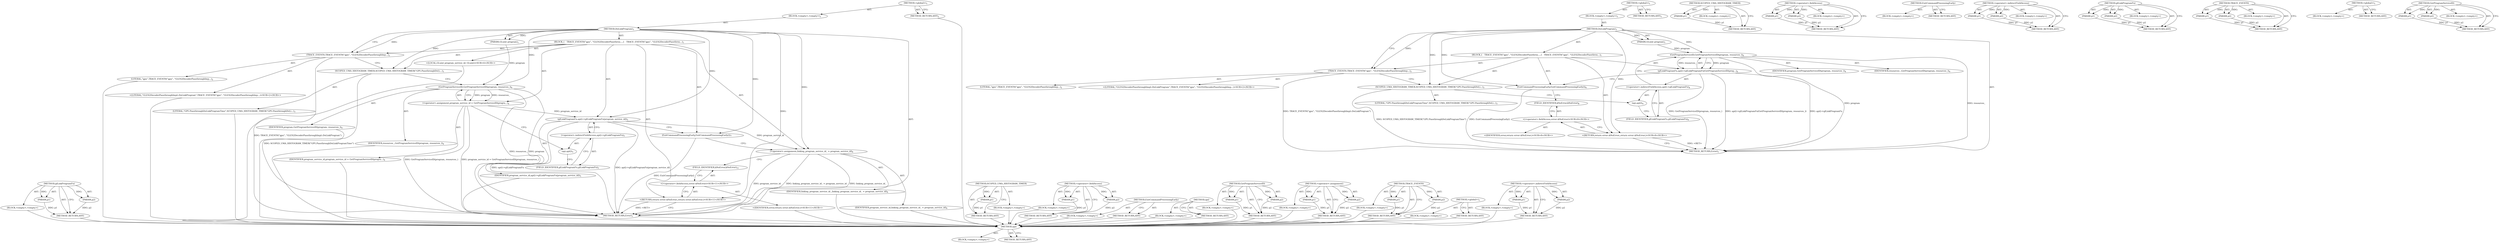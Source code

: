 digraph "&lt;operator&gt;.indirectFieldAccess" {
vulnerable_72 [label=<(METHOD,api)>];
vulnerable_73 [label=<(BLOCK,&lt;empty&gt;,&lt;empty&gt;)>];
vulnerable_74 [label=<(METHOD_RETURN,ANY)>];
vulnerable_6 [label=<(METHOD,&lt;global&gt;)<SUB>1</SUB>>];
vulnerable_7 [label=<(BLOCK,&lt;empty&gt;,&lt;empty&gt;)<SUB>1</SUB>>];
vulnerable_8 [label=<(METHOD,DoLinkProgram)<SUB>1</SUB>>];
vulnerable_9 [label=<(PARAM,GLuint program)<SUB>1</SUB>>];
vulnerable_10 [label=<(BLOCK,{
   TRACE_EVENT0(&quot;gpu&quot;, &quot;GLES2DecoderPassthrou...,{
   TRACE_EVENT0(&quot;gpu&quot;, &quot;GLES2DecoderPassthrou...)<SUB>1</SUB>>];
vulnerable_11 [label=<(TRACE_EVENT0,TRACE_EVENT0(&quot;gpu&quot;, &quot;GLES2DecoderPassthroughImp...)<SUB>2</SUB>>];
vulnerable_12 [label=<(LITERAL,&quot;gpu&quot;,TRACE_EVENT0(&quot;gpu&quot;, &quot;GLES2DecoderPassthroughImp...)<SUB>2</SUB>>];
vulnerable_13 [label="<(LITERAL,&quot;GLES2DecoderPassthroughImpl::DoLinkProgram&quot;,TRACE_EVENT0(&quot;gpu&quot;, &quot;GLES2DecoderPassthroughImp...)<SUB>2</SUB>>"];
vulnerable_14 [label=<(SCOPED_UMA_HISTOGRAM_TIMER,SCOPED_UMA_HISTOGRAM_TIMER(&quot;GPU.PassthroughDoLi...)<SUB>3</SUB>>];
vulnerable_15 [label=<(LITERAL,&quot;GPU.PassthroughDoLinkProgramTime&quot;,SCOPED_UMA_HISTOGRAM_TIMER(&quot;GPU.PassthroughDoLi...)<SUB>3</SUB>>];
vulnerable_16 [label=<(glLinkProgramFn,api()-&gt;glLinkProgramFn(GetProgramServiceID(prog...)<SUB>4</SUB>>];
vulnerable_17 [label=<(&lt;operator&gt;.indirectFieldAccess,api()-&gt;glLinkProgramFn)<SUB>4</SUB>>];
vulnerable_18 [label=<(api,api())<SUB>4</SUB>>];
vulnerable_19 [label=<(FIELD_IDENTIFIER,glLinkProgramFn,glLinkProgramFn)<SUB>4</SUB>>];
vulnerable_20 [label=<(GetProgramServiceID,GetProgramServiceID(program, resources_))<SUB>4</SUB>>];
vulnerable_21 [label=<(IDENTIFIER,program,GetProgramServiceID(program, resources_))<SUB>4</SUB>>];
vulnerable_22 [label=<(IDENTIFIER,resources_,GetProgramServiceID(program, resources_))<SUB>4</SUB>>];
vulnerable_23 [label=<(ExitCommandProcessingEarly,ExitCommandProcessingEarly())<SUB>6</SUB>>];
vulnerable_24 [label="<(RETURN,return error::kNoError;,return error::kNoError;)<SUB>8</SUB>>"];
vulnerable_25 [label="<(&lt;operator&gt;.fieldAccess,error::kNoError)<SUB>8</SUB>>"];
vulnerable_26 [label="<(IDENTIFIER,error,return error::kNoError;)<SUB>8</SUB>>"];
vulnerable_27 [label=<(FIELD_IDENTIFIER,kNoError,kNoError)<SUB>8</SUB>>];
vulnerable_28 [label=<(METHOD_RETURN,Error)<SUB>1</SUB>>];
vulnerable_30 [label=<(METHOD_RETURN,ANY)<SUB>1</SUB>>];
vulnerable_58 [label=<(METHOD,SCOPED_UMA_HISTOGRAM_TIMER)>];
vulnerable_59 [label=<(PARAM,p1)>];
vulnerable_60 [label=<(BLOCK,&lt;empty&gt;,&lt;empty&gt;)>];
vulnerable_61 [label=<(METHOD_RETURN,ANY)>];
vulnerable_83 [label=<(METHOD,&lt;operator&gt;.fieldAccess)>];
vulnerable_84 [label=<(PARAM,p1)>];
vulnerable_85 [label=<(PARAM,p2)>];
vulnerable_86 [label=<(BLOCK,&lt;empty&gt;,&lt;empty&gt;)>];
vulnerable_87 [label=<(METHOD_RETURN,ANY)>];
vulnerable_80 [label=<(METHOD,ExitCommandProcessingEarly)>];
vulnerable_81 [label=<(BLOCK,&lt;empty&gt;,&lt;empty&gt;)>];
vulnerable_82 [label=<(METHOD_RETURN,ANY)>];
vulnerable_67 [label=<(METHOD,&lt;operator&gt;.indirectFieldAccess)>];
vulnerable_68 [label=<(PARAM,p1)>];
vulnerable_69 [label=<(PARAM,p2)>];
vulnerable_70 [label=<(BLOCK,&lt;empty&gt;,&lt;empty&gt;)>];
vulnerable_71 [label=<(METHOD_RETURN,ANY)>];
vulnerable_62 [label=<(METHOD,glLinkProgramFn)>];
vulnerable_63 [label=<(PARAM,p1)>];
vulnerable_64 [label=<(PARAM,p2)>];
vulnerable_65 [label=<(BLOCK,&lt;empty&gt;,&lt;empty&gt;)>];
vulnerable_66 [label=<(METHOD_RETURN,ANY)>];
vulnerable_53 [label=<(METHOD,TRACE_EVENT0)>];
vulnerable_54 [label=<(PARAM,p1)>];
vulnerable_55 [label=<(PARAM,p2)>];
vulnerable_56 [label=<(BLOCK,&lt;empty&gt;,&lt;empty&gt;)>];
vulnerable_57 [label=<(METHOD_RETURN,ANY)>];
vulnerable_47 [label=<(METHOD,&lt;global&gt;)<SUB>1</SUB>>];
vulnerable_48 [label=<(BLOCK,&lt;empty&gt;,&lt;empty&gt;)>];
vulnerable_49 [label=<(METHOD_RETURN,ANY)>];
vulnerable_75 [label=<(METHOD,GetProgramServiceID)>];
vulnerable_76 [label=<(PARAM,p1)>];
vulnerable_77 [label=<(PARAM,p2)>];
vulnerable_78 [label=<(BLOCK,&lt;empty&gt;,&lt;empty&gt;)>];
vulnerable_79 [label=<(METHOD_RETURN,ANY)>];
fixed_79 [label=<(METHOD,glLinkProgramFn)>];
fixed_80 [label=<(PARAM,p1)>];
fixed_81 [label=<(PARAM,p2)>];
fixed_82 [label=<(BLOCK,&lt;empty&gt;,&lt;empty&gt;)>];
fixed_83 [label=<(METHOD_RETURN,ANY)>];
fixed_6 [label=<(METHOD,&lt;global&gt;)<SUB>1</SUB>>];
fixed_7 [label=<(BLOCK,&lt;empty&gt;,&lt;empty&gt;)<SUB>1</SUB>>];
fixed_8 [label=<(METHOD,DoLinkProgram)<SUB>1</SUB>>];
fixed_9 [label=<(PARAM,GLuint program)<SUB>1</SUB>>];
fixed_10 [label=<(BLOCK,{
   TRACE_EVENT0(&quot;gpu&quot;, &quot;GLES2DecoderPassthrou...,{
   TRACE_EVENT0(&quot;gpu&quot;, &quot;GLES2DecoderPassthrou...)<SUB>1</SUB>>];
fixed_11 [label=<(TRACE_EVENT0,TRACE_EVENT0(&quot;gpu&quot;, &quot;GLES2DecoderPassthroughImp...)<SUB>2</SUB>>];
fixed_12 [label=<(LITERAL,&quot;gpu&quot;,TRACE_EVENT0(&quot;gpu&quot;, &quot;GLES2DecoderPassthroughImp...)<SUB>2</SUB>>];
fixed_13 [label="<(LITERAL,&quot;GLES2DecoderPassthroughImpl::DoLinkProgram&quot;,TRACE_EVENT0(&quot;gpu&quot;, &quot;GLES2DecoderPassthroughImp...)<SUB>2</SUB>>"];
fixed_14 [label=<(SCOPED_UMA_HISTOGRAM_TIMER,SCOPED_UMA_HISTOGRAM_TIMER(&quot;GPU.PassthroughDoLi...)<SUB>3</SUB>>];
fixed_15 [label=<(LITERAL,&quot;GPU.PassthroughDoLinkProgramTime&quot;,SCOPED_UMA_HISTOGRAM_TIMER(&quot;GPU.PassthroughDoLi...)<SUB>3</SUB>>];
fixed_16 [label="<(LOCAL,GLuint program_service_id: GLuint)<SUB>4</SUB>>"];
fixed_17 [label=<(&lt;operator&gt;.assignment,program_service_id = GetProgramServiceID(progra...)<SUB>4</SUB>>];
fixed_18 [label=<(IDENTIFIER,program_service_id,program_service_id = GetProgramServiceID(progra...)<SUB>4</SUB>>];
fixed_19 [label=<(GetProgramServiceID,GetProgramServiceID(program, resources_))<SUB>4</SUB>>];
fixed_20 [label=<(IDENTIFIER,program,GetProgramServiceID(program, resources_))<SUB>4</SUB>>];
fixed_21 [label=<(IDENTIFIER,resources_,GetProgramServiceID(program, resources_))<SUB>4</SUB>>];
fixed_22 [label=<(glLinkProgramFn,api()-&gt;glLinkProgramFn(program_service_id))<SUB>5</SUB>>];
fixed_23 [label=<(&lt;operator&gt;.indirectFieldAccess,api()-&gt;glLinkProgramFn)<SUB>5</SUB>>];
fixed_24 [label=<(api,api())<SUB>5</SUB>>];
fixed_25 [label=<(FIELD_IDENTIFIER,glLinkProgramFn,glLinkProgramFn)<SUB>5</SUB>>];
fixed_26 [label=<(IDENTIFIER,program_service_id,api()-&gt;glLinkProgramFn(program_service_id))<SUB>5</SUB>>];
fixed_27 [label=<(ExitCommandProcessingEarly,ExitCommandProcessingEarly())<SUB>7</SUB>>];
fixed_28 [label=<(&lt;operator&gt;.assignment,linking_program_service_id_ = program_service_id)<SUB>9</SUB>>];
fixed_29 [label=<(IDENTIFIER,linking_program_service_id_,linking_program_service_id_ = program_service_id)<SUB>9</SUB>>];
fixed_30 [label=<(IDENTIFIER,program_service_id,linking_program_service_id_ = program_service_id)<SUB>9</SUB>>];
fixed_31 [label="<(RETURN,return error::kNoError;,return error::kNoError;)<SUB>11</SUB>>"];
fixed_32 [label="<(&lt;operator&gt;.fieldAccess,error::kNoError)<SUB>11</SUB>>"];
fixed_33 [label="<(IDENTIFIER,error,return error::kNoError;)<SUB>11</SUB>>"];
fixed_34 [label=<(FIELD_IDENTIFIER,kNoError,kNoError)<SUB>11</SUB>>];
fixed_35 [label=<(METHOD_RETURN,Error)<SUB>1</SUB>>];
fixed_37 [label=<(METHOD_RETURN,ANY)<SUB>1</SUB>>];
fixed_65 [label=<(METHOD,SCOPED_UMA_HISTOGRAM_TIMER)>];
fixed_66 [label=<(PARAM,p1)>];
fixed_67 [label=<(BLOCK,&lt;empty&gt;,&lt;empty&gt;)>];
fixed_68 [label=<(METHOD_RETURN,ANY)>];
fixed_95 [label=<(METHOD,&lt;operator&gt;.fieldAccess)>];
fixed_96 [label=<(PARAM,p1)>];
fixed_97 [label=<(PARAM,p2)>];
fixed_98 [label=<(BLOCK,&lt;empty&gt;,&lt;empty&gt;)>];
fixed_99 [label=<(METHOD_RETURN,ANY)>];
fixed_92 [label=<(METHOD,ExitCommandProcessingEarly)>];
fixed_93 [label=<(BLOCK,&lt;empty&gt;,&lt;empty&gt;)>];
fixed_94 [label=<(METHOD_RETURN,ANY)>];
fixed_89 [label=<(METHOD,api)>];
fixed_90 [label=<(BLOCK,&lt;empty&gt;,&lt;empty&gt;)>];
fixed_91 [label=<(METHOD_RETURN,ANY)>];
fixed_74 [label=<(METHOD,GetProgramServiceID)>];
fixed_75 [label=<(PARAM,p1)>];
fixed_76 [label=<(PARAM,p2)>];
fixed_77 [label=<(BLOCK,&lt;empty&gt;,&lt;empty&gt;)>];
fixed_78 [label=<(METHOD_RETURN,ANY)>];
fixed_69 [label=<(METHOD,&lt;operator&gt;.assignment)>];
fixed_70 [label=<(PARAM,p1)>];
fixed_71 [label=<(PARAM,p2)>];
fixed_72 [label=<(BLOCK,&lt;empty&gt;,&lt;empty&gt;)>];
fixed_73 [label=<(METHOD_RETURN,ANY)>];
fixed_60 [label=<(METHOD,TRACE_EVENT0)>];
fixed_61 [label=<(PARAM,p1)>];
fixed_62 [label=<(PARAM,p2)>];
fixed_63 [label=<(BLOCK,&lt;empty&gt;,&lt;empty&gt;)>];
fixed_64 [label=<(METHOD_RETURN,ANY)>];
fixed_54 [label=<(METHOD,&lt;global&gt;)<SUB>1</SUB>>];
fixed_55 [label=<(BLOCK,&lt;empty&gt;,&lt;empty&gt;)>];
fixed_56 [label=<(METHOD_RETURN,ANY)>];
fixed_84 [label=<(METHOD,&lt;operator&gt;.indirectFieldAccess)>];
fixed_85 [label=<(PARAM,p1)>];
fixed_86 [label=<(PARAM,p2)>];
fixed_87 [label=<(BLOCK,&lt;empty&gt;,&lt;empty&gt;)>];
fixed_88 [label=<(METHOD_RETURN,ANY)>];
vulnerable_72 -> vulnerable_73  [key=0, label="AST: "];
vulnerable_72 -> vulnerable_74  [key=0, label="AST: "];
vulnerable_72 -> vulnerable_74  [key=1, label="CFG: "];
vulnerable_6 -> vulnerable_7  [key=0, label="AST: "];
vulnerable_6 -> vulnerable_30  [key=0, label="AST: "];
vulnerable_6 -> vulnerable_30  [key=1, label="CFG: "];
vulnerable_7 -> vulnerable_8  [key=0, label="AST: "];
vulnerable_8 -> vulnerable_9  [key=0, label="AST: "];
vulnerable_8 -> vulnerable_9  [key=1, label="DDG: "];
vulnerable_8 -> vulnerable_10  [key=0, label="AST: "];
vulnerable_8 -> vulnerable_28  [key=0, label="AST: "];
vulnerable_8 -> vulnerable_11  [key=0, label="CFG: "];
vulnerable_8 -> vulnerable_11  [key=1, label="DDG: "];
vulnerable_8 -> vulnerable_23  [key=0, label="DDG: "];
vulnerable_8 -> vulnerable_24  [key=0, label="DDG: "];
vulnerable_8 -> vulnerable_14  [key=0, label="DDG: "];
vulnerable_8 -> vulnerable_20  [key=0, label="DDG: "];
vulnerable_9 -> vulnerable_20  [key=0, label="DDG: program"];
vulnerable_10 -> vulnerable_11  [key=0, label="AST: "];
vulnerable_10 -> vulnerable_14  [key=0, label="AST: "];
vulnerable_10 -> vulnerable_16  [key=0, label="AST: "];
vulnerable_10 -> vulnerable_23  [key=0, label="AST: "];
vulnerable_10 -> vulnerable_24  [key=0, label="AST: "];
vulnerable_11 -> vulnerable_12  [key=0, label="AST: "];
vulnerable_11 -> vulnerable_13  [key=0, label="AST: "];
vulnerable_11 -> vulnerable_14  [key=0, label="CFG: "];
vulnerable_11 -> vulnerable_28  [key=0, label="DDG: TRACE_EVENT0(&quot;gpu&quot;, &quot;GLES2DecoderPassthroughImpl::DoLinkProgram&quot;)"];
vulnerable_14 -> vulnerable_15  [key=0, label="AST: "];
vulnerable_14 -> vulnerable_18  [key=0, label="CFG: "];
vulnerable_14 -> vulnerable_28  [key=0, label="DDG: SCOPED_UMA_HISTOGRAM_TIMER(&quot;GPU.PassthroughDoLinkProgramTime&quot;)"];
vulnerable_16 -> vulnerable_17  [key=0, label="AST: "];
vulnerable_16 -> vulnerable_20  [key=0, label="AST: "];
vulnerable_16 -> vulnerable_23  [key=0, label="CFG: "];
vulnerable_16 -> vulnerable_28  [key=0, label="DDG: api()-&gt;glLinkProgramFn"];
vulnerable_16 -> vulnerable_28  [key=1, label="DDG: GetProgramServiceID(program, resources_)"];
vulnerable_16 -> vulnerable_28  [key=2, label="DDG: api()-&gt;glLinkProgramFn(GetProgramServiceID(program, resources_))"];
vulnerable_17 -> vulnerable_18  [key=0, label="AST: "];
vulnerable_17 -> vulnerable_19  [key=0, label="AST: "];
vulnerable_17 -> vulnerable_20  [key=0, label="CFG: "];
vulnerable_18 -> vulnerable_19  [key=0, label="CFG: "];
vulnerable_19 -> vulnerable_17  [key=0, label="CFG: "];
vulnerable_20 -> vulnerable_21  [key=0, label="AST: "];
vulnerable_20 -> vulnerable_22  [key=0, label="AST: "];
vulnerable_20 -> vulnerable_16  [key=0, label="CFG: "];
vulnerable_20 -> vulnerable_16  [key=1, label="DDG: program"];
vulnerable_20 -> vulnerable_16  [key=2, label="DDG: resources_"];
vulnerable_20 -> vulnerable_28  [key=0, label="DDG: program"];
vulnerable_20 -> vulnerable_28  [key=1, label="DDG: resources_"];
vulnerable_23 -> vulnerable_27  [key=0, label="CFG: "];
vulnerable_23 -> vulnerable_28  [key=0, label="DDG: ExitCommandProcessingEarly()"];
vulnerable_24 -> vulnerable_25  [key=0, label="AST: "];
vulnerable_24 -> vulnerable_28  [key=0, label="CFG: "];
vulnerable_24 -> vulnerable_28  [key=1, label="DDG: &lt;RET&gt;"];
vulnerable_25 -> vulnerable_26  [key=0, label="AST: "];
vulnerable_25 -> vulnerable_27  [key=0, label="AST: "];
vulnerable_25 -> vulnerable_24  [key=0, label="CFG: "];
vulnerable_27 -> vulnerable_25  [key=0, label="CFG: "];
vulnerable_58 -> vulnerable_59  [key=0, label="AST: "];
vulnerable_58 -> vulnerable_59  [key=1, label="DDG: "];
vulnerable_58 -> vulnerable_60  [key=0, label="AST: "];
vulnerable_58 -> vulnerable_61  [key=0, label="AST: "];
vulnerable_58 -> vulnerable_61  [key=1, label="CFG: "];
vulnerable_59 -> vulnerable_61  [key=0, label="DDG: p1"];
vulnerable_83 -> vulnerable_84  [key=0, label="AST: "];
vulnerable_83 -> vulnerable_84  [key=1, label="DDG: "];
vulnerable_83 -> vulnerable_86  [key=0, label="AST: "];
vulnerable_83 -> vulnerable_85  [key=0, label="AST: "];
vulnerable_83 -> vulnerable_85  [key=1, label="DDG: "];
vulnerable_83 -> vulnerable_87  [key=0, label="AST: "];
vulnerable_83 -> vulnerable_87  [key=1, label="CFG: "];
vulnerable_84 -> vulnerable_87  [key=0, label="DDG: p1"];
vulnerable_85 -> vulnerable_87  [key=0, label="DDG: p2"];
vulnerable_80 -> vulnerable_81  [key=0, label="AST: "];
vulnerable_80 -> vulnerable_82  [key=0, label="AST: "];
vulnerable_80 -> vulnerable_82  [key=1, label="CFG: "];
vulnerable_67 -> vulnerable_68  [key=0, label="AST: "];
vulnerable_67 -> vulnerable_68  [key=1, label="DDG: "];
vulnerable_67 -> vulnerable_70  [key=0, label="AST: "];
vulnerable_67 -> vulnerable_69  [key=0, label="AST: "];
vulnerable_67 -> vulnerable_69  [key=1, label="DDG: "];
vulnerable_67 -> vulnerable_71  [key=0, label="AST: "];
vulnerable_67 -> vulnerable_71  [key=1, label="CFG: "];
vulnerable_68 -> vulnerable_71  [key=0, label="DDG: p1"];
vulnerable_69 -> vulnerable_71  [key=0, label="DDG: p2"];
vulnerable_62 -> vulnerable_63  [key=0, label="AST: "];
vulnerable_62 -> vulnerable_63  [key=1, label="DDG: "];
vulnerable_62 -> vulnerable_65  [key=0, label="AST: "];
vulnerable_62 -> vulnerable_64  [key=0, label="AST: "];
vulnerable_62 -> vulnerable_64  [key=1, label="DDG: "];
vulnerable_62 -> vulnerable_66  [key=0, label="AST: "];
vulnerable_62 -> vulnerable_66  [key=1, label="CFG: "];
vulnerable_63 -> vulnerable_66  [key=0, label="DDG: p1"];
vulnerable_64 -> vulnerable_66  [key=0, label="DDG: p2"];
vulnerable_53 -> vulnerable_54  [key=0, label="AST: "];
vulnerable_53 -> vulnerable_54  [key=1, label="DDG: "];
vulnerable_53 -> vulnerable_56  [key=0, label="AST: "];
vulnerable_53 -> vulnerable_55  [key=0, label="AST: "];
vulnerable_53 -> vulnerable_55  [key=1, label="DDG: "];
vulnerable_53 -> vulnerable_57  [key=0, label="AST: "];
vulnerable_53 -> vulnerable_57  [key=1, label="CFG: "];
vulnerable_54 -> vulnerable_57  [key=0, label="DDG: p1"];
vulnerable_55 -> vulnerable_57  [key=0, label="DDG: p2"];
vulnerable_47 -> vulnerable_48  [key=0, label="AST: "];
vulnerable_47 -> vulnerable_49  [key=0, label="AST: "];
vulnerable_47 -> vulnerable_49  [key=1, label="CFG: "];
vulnerable_75 -> vulnerable_76  [key=0, label="AST: "];
vulnerable_75 -> vulnerable_76  [key=1, label="DDG: "];
vulnerable_75 -> vulnerable_78  [key=0, label="AST: "];
vulnerable_75 -> vulnerable_77  [key=0, label="AST: "];
vulnerable_75 -> vulnerable_77  [key=1, label="DDG: "];
vulnerable_75 -> vulnerable_79  [key=0, label="AST: "];
vulnerable_75 -> vulnerable_79  [key=1, label="CFG: "];
vulnerable_76 -> vulnerable_79  [key=0, label="DDG: p1"];
vulnerable_77 -> vulnerable_79  [key=0, label="DDG: p2"];
fixed_79 -> fixed_80  [key=0, label="AST: "];
fixed_79 -> fixed_80  [key=1, label="DDG: "];
fixed_79 -> fixed_82  [key=0, label="AST: "];
fixed_79 -> fixed_81  [key=0, label="AST: "];
fixed_79 -> fixed_81  [key=1, label="DDG: "];
fixed_79 -> fixed_83  [key=0, label="AST: "];
fixed_79 -> fixed_83  [key=1, label="CFG: "];
fixed_80 -> fixed_83  [key=0, label="DDG: p1"];
fixed_81 -> fixed_83  [key=0, label="DDG: p2"];
fixed_82 -> vulnerable_72  [key=0];
fixed_83 -> vulnerable_72  [key=0];
fixed_6 -> fixed_7  [key=0, label="AST: "];
fixed_6 -> fixed_37  [key=0, label="AST: "];
fixed_6 -> fixed_37  [key=1, label="CFG: "];
fixed_7 -> fixed_8  [key=0, label="AST: "];
fixed_8 -> fixed_9  [key=0, label="AST: "];
fixed_8 -> fixed_9  [key=1, label="DDG: "];
fixed_8 -> fixed_10  [key=0, label="AST: "];
fixed_8 -> fixed_35  [key=0, label="AST: "];
fixed_8 -> fixed_11  [key=0, label="CFG: "];
fixed_8 -> fixed_11  [key=1, label="DDG: "];
fixed_8 -> fixed_27  [key=0, label="DDG: "];
fixed_8 -> fixed_28  [key=0, label="DDG: "];
fixed_8 -> fixed_31  [key=0, label="DDG: "];
fixed_8 -> fixed_14  [key=0, label="DDG: "];
fixed_8 -> fixed_22  [key=0, label="DDG: "];
fixed_8 -> fixed_19  [key=0, label="DDG: "];
fixed_9 -> fixed_19  [key=0, label="DDG: program"];
fixed_10 -> fixed_11  [key=0, label="AST: "];
fixed_10 -> fixed_14  [key=0, label="AST: "];
fixed_10 -> fixed_16  [key=0, label="AST: "];
fixed_10 -> fixed_17  [key=0, label="AST: "];
fixed_10 -> fixed_22  [key=0, label="AST: "];
fixed_10 -> fixed_27  [key=0, label="AST: "];
fixed_10 -> fixed_28  [key=0, label="AST: "];
fixed_10 -> fixed_31  [key=0, label="AST: "];
fixed_11 -> fixed_12  [key=0, label="AST: "];
fixed_11 -> fixed_13  [key=0, label="AST: "];
fixed_11 -> fixed_14  [key=0, label="CFG: "];
fixed_11 -> fixed_35  [key=0, label="DDG: TRACE_EVENT0(&quot;gpu&quot;, &quot;GLES2DecoderPassthroughImpl::DoLinkProgram&quot;)"];
fixed_12 -> vulnerable_72  [key=0];
fixed_13 -> vulnerable_72  [key=0];
fixed_14 -> fixed_15  [key=0, label="AST: "];
fixed_14 -> fixed_19  [key=0, label="CFG: "];
fixed_14 -> fixed_35  [key=0, label="DDG: SCOPED_UMA_HISTOGRAM_TIMER(&quot;GPU.PassthroughDoLinkProgramTime&quot;)"];
fixed_15 -> vulnerable_72  [key=0];
fixed_16 -> vulnerable_72  [key=0];
fixed_17 -> fixed_18  [key=0, label="AST: "];
fixed_17 -> fixed_19  [key=0, label="AST: "];
fixed_17 -> fixed_24  [key=0, label="CFG: "];
fixed_17 -> fixed_35  [key=0, label="DDG: GetProgramServiceID(program, resources_)"];
fixed_17 -> fixed_35  [key=1, label="DDG: program_service_id = GetProgramServiceID(program, resources_)"];
fixed_17 -> fixed_22  [key=0, label="DDG: program_service_id"];
fixed_18 -> vulnerable_72  [key=0];
fixed_19 -> fixed_20  [key=0, label="AST: "];
fixed_19 -> fixed_21  [key=0, label="AST: "];
fixed_19 -> fixed_17  [key=0, label="CFG: "];
fixed_19 -> fixed_17  [key=1, label="DDG: program"];
fixed_19 -> fixed_17  [key=2, label="DDG: resources_"];
fixed_19 -> fixed_35  [key=0, label="DDG: program"];
fixed_19 -> fixed_35  [key=1, label="DDG: resources_"];
fixed_20 -> vulnerable_72  [key=0];
fixed_21 -> vulnerable_72  [key=0];
fixed_22 -> fixed_23  [key=0, label="AST: "];
fixed_22 -> fixed_26  [key=0, label="AST: "];
fixed_22 -> fixed_27  [key=0, label="CFG: "];
fixed_22 -> fixed_35  [key=0, label="DDG: api()-&gt;glLinkProgramFn"];
fixed_22 -> fixed_35  [key=1, label="DDG: api()-&gt;glLinkProgramFn(program_service_id)"];
fixed_22 -> fixed_28  [key=0, label="DDG: program_service_id"];
fixed_23 -> fixed_24  [key=0, label="AST: "];
fixed_23 -> fixed_25  [key=0, label="AST: "];
fixed_23 -> fixed_22  [key=0, label="CFG: "];
fixed_24 -> fixed_25  [key=0, label="CFG: "];
fixed_25 -> fixed_23  [key=0, label="CFG: "];
fixed_26 -> vulnerable_72  [key=0];
fixed_27 -> fixed_28  [key=0, label="CFG: "];
fixed_27 -> fixed_35  [key=0, label="DDG: ExitCommandProcessingEarly()"];
fixed_28 -> fixed_29  [key=0, label="AST: "];
fixed_28 -> fixed_30  [key=0, label="AST: "];
fixed_28 -> fixed_34  [key=0, label="CFG: "];
fixed_28 -> fixed_35  [key=0, label="DDG: program_service_id"];
fixed_28 -> fixed_35  [key=1, label="DDG: linking_program_service_id_ = program_service_id"];
fixed_28 -> fixed_35  [key=2, label="DDG: linking_program_service_id_"];
fixed_29 -> vulnerable_72  [key=0];
fixed_30 -> vulnerable_72  [key=0];
fixed_31 -> fixed_32  [key=0, label="AST: "];
fixed_31 -> fixed_35  [key=0, label="CFG: "];
fixed_31 -> fixed_35  [key=1, label="DDG: &lt;RET&gt;"];
fixed_32 -> fixed_33  [key=0, label="AST: "];
fixed_32 -> fixed_34  [key=0, label="AST: "];
fixed_32 -> fixed_31  [key=0, label="CFG: "];
fixed_33 -> vulnerable_72  [key=0];
fixed_34 -> fixed_32  [key=0, label="CFG: "];
fixed_35 -> vulnerable_72  [key=0];
fixed_37 -> vulnerable_72  [key=0];
fixed_65 -> fixed_66  [key=0, label="AST: "];
fixed_65 -> fixed_66  [key=1, label="DDG: "];
fixed_65 -> fixed_67  [key=0, label="AST: "];
fixed_65 -> fixed_68  [key=0, label="AST: "];
fixed_65 -> fixed_68  [key=1, label="CFG: "];
fixed_66 -> fixed_68  [key=0, label="DDG: p1"];
fixed_67 -> vulnerable_72  [key=0];
fixed_68 -> vulnerable_72  [key=0];
fixed_95 -> fixed_96  [key=0, label="AST: "];
fixed_95 -> fixed_96  [key=1, label="DDG: "];
fixed_95 -> fixed_98  [key=0, label="AST: "];
fixed_95 -> fixed_97  [key=0, label="AST: "];
fixed_95 -> fixed_97  [key=1, label="DDG: "];
fixed_95 -> fixed_99  [key=0, label="AST: "];
fixed_95 -> fixed_99  [key=1, label="CFG: "];
fixed_96 -> fixed_99  [key=0, label="DDG: p1"];
fixed_97 -> fixed_99  [key=0, label="DDG: p2"];
fixed_98 -> vulnerable_72  [key=0];
fixed_99 -> vulnerable_72  [key=0];
fixed_92 -> fixed_93  [key=0, label="AST: "];
fixed_92 -> fixed_94  [key=0, label="AST: "];
fixed_92 -> fixed_94  [key=1, label="CFG: "];
fixed_93 -> vulnerable_72  [key=0];
fixed_94 -> vulnerable_72  [key=0];
fixed_89 -> fixed_90  [key=0, label="AST: "];
fixed_89 -> fixed_91  [key=0, label="AST: "];
fixed_89 -> fixed_91  [key=1, label="CFG: "];
fixed_90 -> vulnerable_72  [key=0];
fixed_91 -> vulnerable_72  [key=0];
fixed_74 -> fixed_75  [key=0, label="AST: "];
fixed_74 -> fixed_75  [key=1, label="DDG: "];
fixed_74 -> fixed_77  [key=0, label="AST: "];
fixed_74 -> fixed_76  [key=0, label="AST: "];
fixed_74 -> fixed_76  [key=1, label="DDG: "];
fixed_74 -> fixed_78  [key=0, label="AST: "];
fixed_74 -> fixed_78  [key=1, label="CFG: "];
fixed_75 -> fixed_78  [key=0, label="DDG: p1"];
fixed_76 -> fixed_78  [key=0, label="DDG: p2"];
fixed_77 -> vulnerable_72  [key=0];
fixed_78 -> vulnerable_72  [key=0];
fixed_69 -> fixed_70  [key=0, label="AST: "];
fixed_69 -> fixed_70  [key=1, label="DDG: "];
fixed_69 -> fixed_72  [key=0, label="AST: "];
fixed_69 -> fixed_71  [key=0, label="AST: "];
fixed_69 -> fixed_71  [key=1, label="DDG: "];
fixed_69 -> fixed_73  [key=0, label="AST: "];
fixed_69 -> fixed_73  [key=1, label="CFG: "];
fixed_70 -> fixed_73  [key=0, label="DDG: p1"];
fixed_71 -> fixed_73  [key=0, label="DDG: p2"];
fixed_72 -> vulnerable_72  [key=0];
fixed_73 -> vulnerable_72  [key=0];
fixed_60 -> fixed_61  [key=0, label="AST: "];
fixed_60 -> fixed_61  [key=1, label="DDG: "];
fixed_60 -> fixed_63  [key=0, label="AST: "];
fixed_60 -> fixed_62  [key=0, label="AST: "];
fixed_60 -> fixed_62  [key=1, label="DDG: "];
fixed_60 -> fixed_64  [key=0, label="AST: "];
fixed_60 -> fixed_64  [key=1, label="CFG: "];
fixed_61 -> fixed_64  [key=0, label="DDG: p1"];
fixed_62 -> fixed_64  [key=0, label="DDG: p2"];
fixed_63 -> vulnerable_72  [key=0];
fixed_64 -> vulnerable_72  [key=0];
fixed_54 -> fixed_55  [key=0, label="AST: "];
fixed_54 -> fixed_56  [key=0, label="AST: "];
fixed_54 -> fixed_56  [key=1, label="CFG: "];
fixed_55 -> vulnerable_72  [key=0];
fixed_56 -> vulnerable_72  [key=0];
fixed_84 -> fixed_85  [key=0, label="AST: "];
fixed_84 -> fixed_85  [key=1, label="DDG: "];
fixed_84 -> fixed_87  [key=0, label="AST: "];
fixed_84 -> fixed_86  [key=0, label="AST: "];
fixed_84 -> fixed_86  [key=1, label="DDG: "];
fixed_84 -> fixed_88  [key=0, label="AST: "];
fixed_84 -> fixed_88  [key=1, label="CFG: "];
fixed_85 -> fixed_88  [key=0, label="DDG: p1"];
fixed_86 -> fixed_88  [key=0, label="DDG: p2"];
fixed_87 -> vulnerable_72  [key=0];
fixed_88 -> vulnerable_72  [key=0];
}
